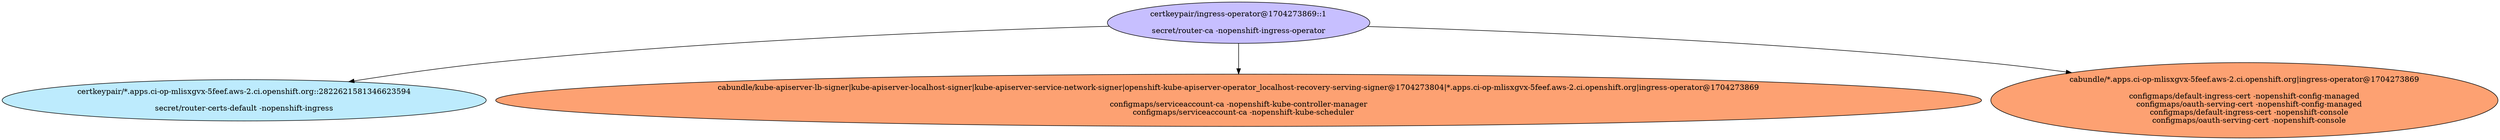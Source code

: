 digraph "Local Certificate" {
  // Node definitions.
  9 [
    label="certkeypair/*.apps.ci-op-mlisxgvx-5feef.aws-2.ci.openshift.org::2822621581346623594\n\nsecret/router-certs-default -nopenshift-ingress\n"
    style=filled
    fillcolor="#bdebfd"
  ];
  10 [
    label="certkeypair/ingress-operator@1704273869::1\n\nsecret/router-ca -nopenshift-ingress-operator\n"
    style=filled
    fillcolor="#c7bfff"
  ];
  16 [
    label="cabundle/kube-apiserver-lb-signer|kube-apiserver-localhost-signer|kube-apiserver-service-network-signer|openshift-kube-apiserver-operator_localhost-recovery-serving-signer@1704273804|*.apps.ci-op-mlisxgvx-5feef.aws-2.ci.openshift.org|ingress-operator@1704273869\n\nconfigmaps/serviceaccount-ca -nopenshift-kube-controller-manager\n    configmaps/serviceaccount-ca -nopenshift-kube-scheduler\n"
    style=filled
    fillcolor="#fda172"
  ];
  17 [
    label="cabundle/*.apps.ci-op-mlisxgvx-5feef.aws-2.ci.openshift.org|ingress-operator@1704273869\n\nconfigmaps/default-ingress-cert -nopenshift-config-managed\n    configmaps/oauth-serving-cert -nopenshift-config-managed\n    configmaps/default-ingress-cert -nopenshift-console\n    configmaps/oauth-serving-cert -nopenshift-console\n"
    style=filled
    fillcolor="#fda172"
  ];

  // Edge definitions.
  10 -> 9;
  10 -> 16;
  10 -> 17;
}